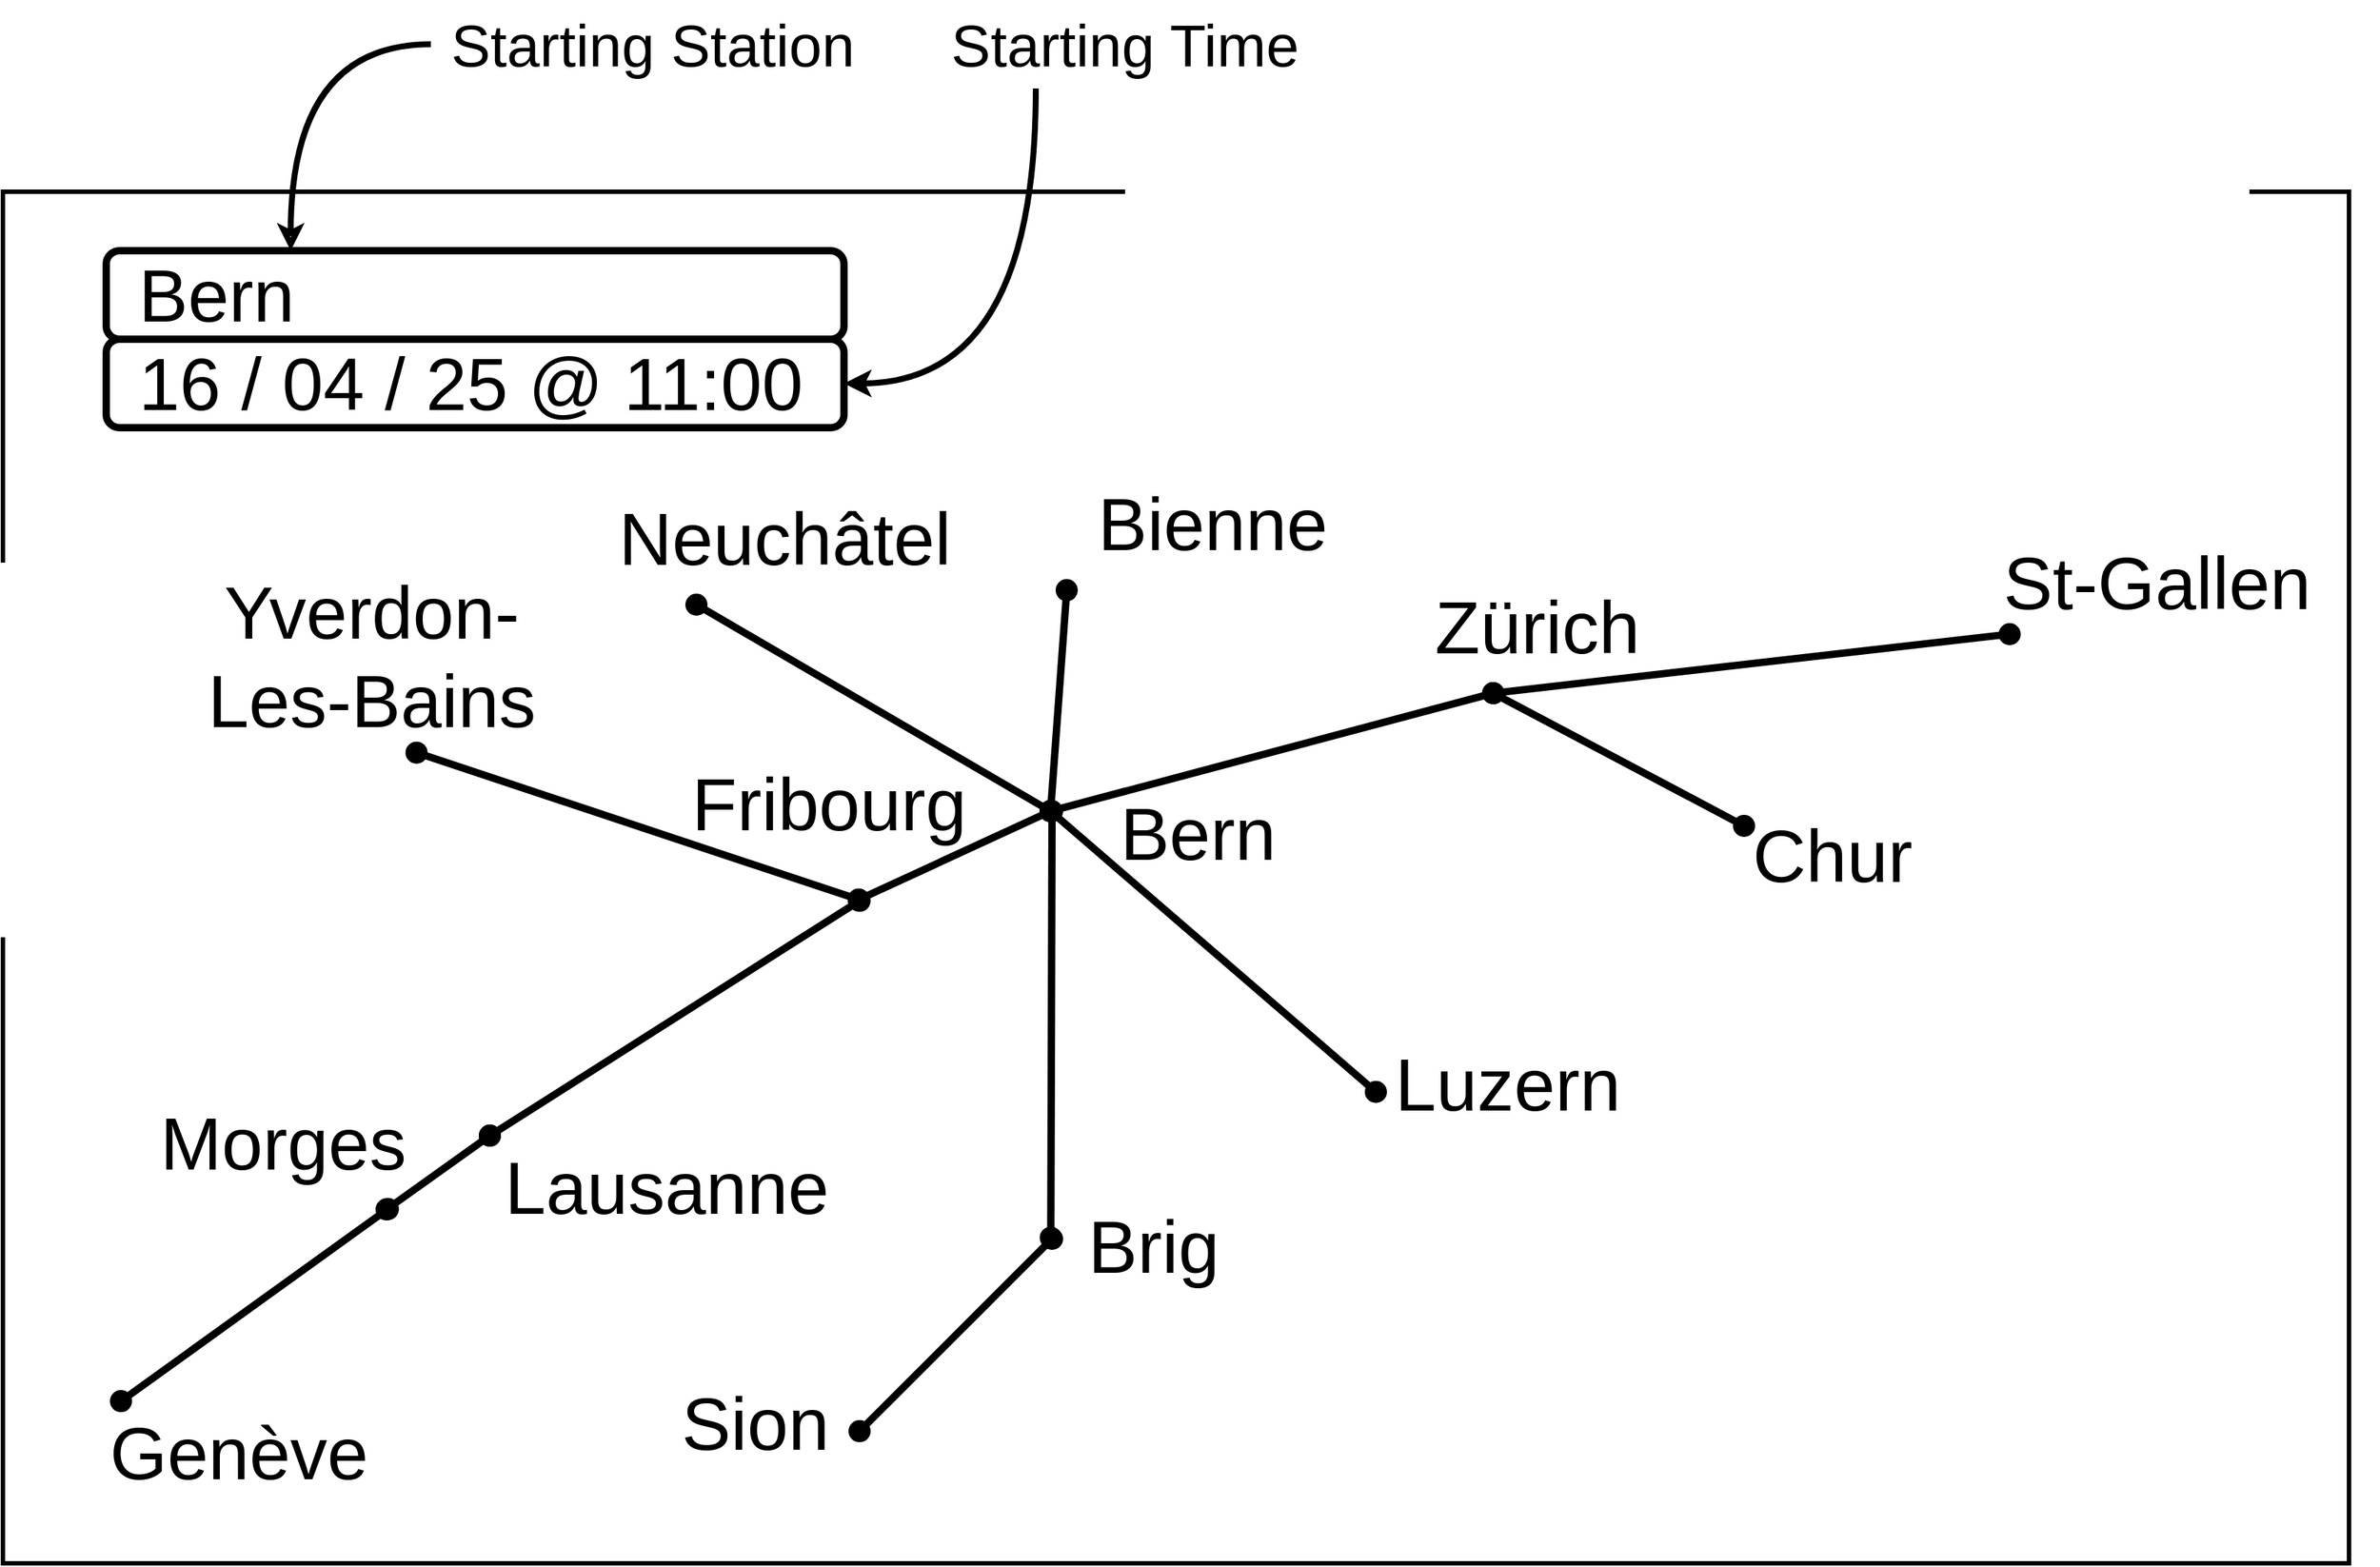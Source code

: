 <mxfile version="26.2.2">
  <diagram name="Page-1" id="QFavr57-UdfwdZ4FQssH">
    <mxGraphModel dx="3182" dy="1957" grid="1" gridSize="10" guides="1" tooltips="1" connect="1" arrows="1" fold="1" page="1" pageScale="1" pageWidth="850" pageHeight="1100" math="0" shadow="0">
      <root>
        <mxCell id="0" />
        <mxCell id="1" parent="0" />
        <mxCell id="px7jJO8oFTi3VKJdg5Cx-38" value="" style="rounded=0;whiteSpace=wrap;html=1;strokeWidth=3;" vertex="1" parent="1">
          <mxGeometry x="630" y="590" width="1590" height="930" as="geometry" />
        </mxCell>
        <mxCell id="px7jJO8oFTi3VKJdg5Cx-6" value="" style="endArrow=oval;html=1;rounded=0;exitX=0.044;exitY=0.872;exitDx=0;exitDy=0;exitPerimeter=0;entryX=0.343;entryY=0.648;entryDx=0;entryDy=0;entryPerimeter=0;strokeWidth=5;startArrow=oval;startFill=1;endFill=1;endSize=10;startSize=10;" edge="1" parent="1">
          <mxGeometry width="50" height="50" relative="1" as="geometry">
            <mxPoint x="710" y="1410.06" as="sourcePoint" />
            <mxPoint x="890.877" y="1279.76" as="targetPoint" />
          </mxGeometry>
        </mxCell>
        <mxCell id="px7jJO8oFTi3VKJdg5Cx-7" value="" style="endArrow=oval;html=1;rounded=0;exitX=0.044;exitY=0.872;exitDx=0;exitDy=0;exitPerimeter=0;strokeWidth=5;startArrow=oval;startFill=1;endFill=1;endSize=10;startSize=10;" edge="1" parent="1">
          <mxGeometry width="50" height="50" relative="1" as="geometry">
            <mxPoint x="890" y="1280.06" as="sourcePoint" />
            <mxPoint x="960" y="1230" as="targetPoint" />
          </mxGeometry>
        </mxCell>
        <mxCell id="px7jJO8oFTi3VKJdg5Cx-8" value="" style="endArrow=oval;html=1;rounded=0;exitX=0.044;exitY=0.872;exitDx=0;exitDy=0;exitPerimeter=0;strokeWidth=5;startArrow=oval;startFill=1;endFill=1;endSize=10;startSize=10;entryX=0.491;entryY=0.519;entryDx=0;entryDy=0;entryPerimeter=0;" edge="1" parent="1">
          <mxGeometry width="50" height="50" relative="1" as="geometry">
            <mxPoint x="960" y="1230.06" as="sourcePoint" />
            <mxPoint x="1210.555" y="1070.78" as="targetPoint" />
          </mxGeometry>
        </mxCell>
        <mxCell id="px7jJO8oFTi3VKJdg5Cx-9" value="" style="endArrow=oval;html=1;rounded=0;strokeWidth=5;startArrow=oval;startFill=1;endFill=1;endSize=10;startSize=10;exitX=0.352;exitY=0.457;exitDx=0;exitDy=0;exitPerimeter=0;" edge="1" parent="1">
          <mxGeometry width="50" height="50" relative="1" as="geometry">
            <mxPoint x="910.316" y="970.34" as="sourcePoint" />
            <mxPoint x="1210" y="1070" as="targetPoint" />
          </mxGeometry>
        </mxCell>
        <mxCell id="px7jJO8oFTi3VKJdg5Cx-10" value="" style="endArrow=oval;html=1;rounded=0;strokeWidth=5;startArrow=oval;startFill=1;endFill=1;endSize=10;startSize=10;exitX=0.352;exitY=0.457;exitDx=0;exitDy=0;exitPerimeter=0;" edge="1" parent="1">
          <mxGeometry width="50" height="50" relative="1" as="geometry">
            <mxPoint x="1210" y="1070" as="sourcePoint" />
            <mxPoint x="1340" y="1010" as="targetPoint" />
          </mxGeometry>
        </mxCell>
        <mxCell id="px7jJO8oFTi3VKJdg5Cx-11" value="" style="endArrow=oval;html=1;rounded=0;strokeWidth=5;startArrow=oval;startFill=1;endFill=1;endSize=10;startSize=10;exitX=0.352;exitY=0.457;exitDx=0;exitDy=0;exitPerimeter=0;" edge="1" parent="1">
          <mxGeometry width="50" height="50" relative="1" as="geometry">
            <mxPoint x="1100" y="870" as="sourcePoint" />
            <mxPoint x="1340" y="1010" as="targetPoint" />
          </mxGeometry>
        </mxCell>
        <mxCell id="px7jJO8oFTi3VKJdg5Cx-12" value="" style="endArrow=oval;html=1;rounded=0;strokeWidth=5;startArrow=oval;startFill=1;endFill=1;endSize=10;startSize=10;exitX=0.556;exitY=0.389;exitDx=0;exitDy=0;exitPerimeter=0;" edge="1" parent="1">
          <mxGeometry width="50" height="50" relative="1" as="geometry">
            <mxPoint x="1350.954" y="860.18" as="sourcePoint" />
            <mxPoint x="1340" y="1010" as="targetPoint" />
          </mxGeometry>
        </mxCell>
        <mxCell id="px7jJO8oFTi3VKJdg5Cx-13" value="" style="endArrow=oval;html=1;rounded=0;strokeWidth=5;startArrow=oval;startFill=1;endFill=1;endSize=10;startSize=10;exitX=0.556;exitY=0.389;exitDx=0;exitDy=0;exitPerimeter=0;entryX=0.551;entryY=0.66;entryDx=0;entryDy=0;entryPerimeter=0;" edge="1" parent="1">
          <mxGeometry width="50" height="50" relative="1" as="geometry">
            <mxPoint x="1341" y="1010" as="sourcePoint" />
            <mxPoint x="1340.154" y="1299.2" as="targetPoint" />
          </mxGeometry>
        </mxCell>
        <mxCell id="px7jJO8oFTi3VKJdg5Cx-14" value="" style="endArrow=oval;html=1;rounded=0;strokeWidth=5;startArrow=oval;startFill=1;endFill=1;endSize=10;startSize=10;exitX=0.556;exitY=0.389;exitDx=0;exitDy=0;exitPerimeter=0;entryX=0.491;entryY=0.741;entryDx=0;entryDy=0;entryPerimeter=0;" edge="1" parent="1">
          <mxGeometry width="50" height="50" relative="1" as="geometry">
            <mxPoint x="1341" y="1300" as="sourcePoint" />
            <mxPoint x="1210.555" y="1430.42" as="targetPoint" />
          </mxGeometry>
        </mxCell>
        <mxCell id="px7jJO8oFTi3VKJdg5Cx-15" value="" style="endArrow=oval;html=1;rounded=0;strokeWidth=5;startArrow=oval;startFill=1;endFill=1;endSize=10;startSize=10;exitX=0.653;exitY=0.599;exitDx=0;exitDy=0;exitPerimeter=0;entryX=0.491;entryY=0.741;entryDx=0;entryDy=0;entryPerimeter=0;" edge="1" parent="1">
          <mxGeometry width="50" height="50" relative="1" as="geometry">
            <mxPoint x="1560.473" y="1200.38" as="sourcePoint" />
            <mxPoint x="1340" y="1010" as="targetPoint" />
          </mxGeometry>
        </mxCell>
        <mxCell id="px7jJO8oFTi3VKJdg5Cx-16" value="" style="endArrow=oval;html=1;rounded=0;strokeWidth=5;startArrow=oval;startFill=1;endFill=1;endSize=10;startSize=10;" edge="1" parent="1">
          <mxGeometry width="50" height="50" relative="1" as="geometry">
            <mxPoint x="1340" y="1010" as="sourcePoint" />
            <mxPoint x="1640" y="930" as="targetPoint" />
          </mxGeometry>
        </mxCell>
        <mxCell id="px7jJO8oFTi3VKJdg5Cx-17" value="" style="endArrow=oval;html=1;rounded=0;strokeWidth=5;startArrow=oval;startFill=1;endFill=1;endSize=10;startSize=10;" edge="1" parent="1">
          <mxGeometry width="50" height="50" relative="1" as="geometry">
            <mxPoint x="1640" y="930" as="sourcePoint" />
            <mxPoint x="1990" y="890" as="targetPoint" />
          </mxGeometry>
        </mxCell>
        <mxCell id="px7jJO8oFTi3VKJdg5Cx-18" value="" style="endArrow=oval;html=1;rounded=0;strokeWidth=5;startArrow=oval;startFill=1;endFill=1;endSize=10;startSize=10;" edge="1" parent="1">
          <mxGeometry width="50" height="50" relative="1" as="geometry">
            <mxPoint x="1640" y="930" as="sourcePoint" />
            <mxPoint x="1810" y="1020" as="targetPoint" />
          </mxGeometry>
        </mxCell>
        <mxCell id="px7jJO8oFTi3VKJdg5Cx-19" value="&lt;font style=&quot;font-size: 50px;&quot;&gt;Genève&lt;/font&gt;" style="text;html=1;align=center;verticalAlign=middle;whiteSpace=wrap;rounded=0;" vertex="1" parent="1">
          <mxGeometry x="760" y="1430" width="60" height="30" as="geometry" />
        </mxCell>
        <mxCell id="px7jJO8oFTi3VKJdg5Cx-20" value="&lt;font style=&quot;font-size: 50px;&quot;&gt;Morges&lt;/font&gt;" style="text;html=1;align=center;verticalAlign=middle;whiteSpace=wrap;rounded=0;" vertex="1" parent="1">
          <mxGeometry x="790" y="1220" width="60" height="30" as="geometry" />
        </mxCell>
        <mxCell id="px7jJO8oFTi3VKJdg5Cx-21" value="&lt;font style=&quot;font-size: 50px;&quot;&gt;Lausanne&lt;/font&gt;" style="text;html=1;align=center;verticalAlign=middle;whiteSpace=wrap;rounded=0;" vertex="1" parent="1">
          <mxGeometry x="1050" y="1250" width="60" height="30" as="geometry" />
        </mxCell>
        <mxCell id="px7jJO8oFTi3VKJdg5Cx-24" value="&lt;font style=&quot;font-size: 50px;&quot;&gt;Yverdon-&lt;/font&gt;&lt;div&gt;&lt;font style=&quot;font-size: 50px;&quot;&gt;Les-Bains&lt;/font&gt;&lt;/div&gt;" style="text;html=1;align=center;verticalAlign=middle;whiteSpace=wrap;rounded=0;" vertex="1" parent="1">
          <mxGeometry x="730" y="890" width="300" height="30" as="geometry" />
        </mxCell>
        <mxCell id="px7jJO8oFTi3VKJdg5Cx-25" value="&lt;span style=&quot;font-size: 50px;&quot;&gt;Fribourg&lt;/span&gt;" style="text;html=1;align=center;verticalAlign=middle;whiteSpace=wrap;rounded=0;" vertex="1" parent="1">
          <mxGeometry x="1040" y="990" width="300" height="30" as="geometry" />
        </mxCell>
        <mxCell id="px7jJO8oFTi3VKJdg5Cx-26" value="&lt;span style=&quot;font-size: 50px;&quot;&gt;Neuchâtel&lt;/span&gt;" style="text;html=1;align=center;verticalAlign=middle;whiteSpace=wrap;rounded=0;" vertex="1" parent="1">
          <mxGeometry x="1010" y="810" width="300" height="30" as="geometry" />
        </mxCell>
        <mxCell id="px7jJO8oFTi3VKJdg5Cx-27" value="&lt;span style=&quot;font-size: 50px;&quot;&gt;B&lt;/span&gt;&lt;span style=&quot;color: rgba(0, 0, 0, 0); font-family: monospace; font-size: 0px; text-align: start; text-wrap-mode: nowrap;&quot;&gt;%3CmxGraphModel%3E%3Croot%3E%3CmxCell%20id%3D%220%22%2F%3E%3CmxCell%20id%3D%221%22%20parent%3D%220%22%2F%3E%3CmxCell%20id%3D%222%22%20value%3D%22%26lt%3Bspan%20style%3D%26quot%3Bfont-size%3A%2050px%3B%26quot%3B%26gt%3BNeuch%C3%A2tel%26lt%3B%2Fspan%26gt%3B%22%20style%3D%22text%3Bhtml%3D1%3Balign%3Dcenter%3BverticalAlign%3Dmiddle%3BwhiteSpace%3Dwrap%3Brounded%3D0%3B%22%20vertex%3D%221%22%20parent%3D%221%22%3E%3CmxGeometry%20x%3D%221010%22%20y%3D%22810%22%20width%3D%22300%22%20height%3D%2230%22%20as%3D%22geometry%22%2F%3E%3C%2FmxCell%3E%3C%2Froot%3E%3C%2FmxGraphModel%3E&lt;/span&gt;&lt;span style=&quot;font-size: 50px;&quot;&gt;ienne&lt;/span&gt;" style="text;html=1;align=center;verticalAlign=middle;whiteSpace=wrap;rounded=0;" vertex="1" parent="1">
          <mxGeometry x="1300" y="800" width="300" height="30" as="geometry" />
        </mxCell>
        <mxCell id="px7jJO8oFTi3VKJdg5Cx-28" value="&lt;span style=&quot;font-size: 50px;&quot;&gt;Bern&lt;/span&gt;" style="text;html=1;align=center;verticalAlign=middle;whiteSpace=wrap;rounded=0;" vertex="1" parent="1">
          <mxGeometry x="1290" y="1010" width="300" height="30" as="geometry" />
        </mxCell>
        <mxCell id="px7jJO8oFTi3VKJdg5Cx-29" value="&lt;span style=&quot;font-size: 50px;&quot;&gt;Luzern&lt;/span&gt;" style="text;html=1;align=center;verticalAlign=middle;whiteSpace=wrap;rounded=0;" vertex="1" parent="1">
          <mxGeometry x="1500" y="1180" width="300" height="30" as="geometry" />
        </mxCell>
        <mxCell id="px7jJO8oFTi3VKJdg5Cx-30" value="&lt;span style=&quot;font-size: 50px;&quot;&gt;Brig&lt;/span&gt;" style="text;html=1;align=center;verticalAlign=middle;whiteSpace=wrap;rounded=0;" vertex="1" parent="1">
          <mxGeometry x="1260" y="1290" width="300" height="30" as="geometry" />
        </mxCell>
        <mxCell id="px7jJO8oFTi3VKJdg5Cx-31" value="&lt;span style=&quot;font-size: 50px;&quot;&gt;Sion&lt;/span&gt;" style="text;html=1;align=center;verticalAlign=middle;whiteSpace=wrap;rounded=0;" vertex="1" parent="1">
          <mxGeometry x="990" y="1410" width="300" height="30" as="geometry" />
        </mxCell>
        <mxCell id="px7jJO8oFTi3VKJdg5Cx-32" value="&lt;span style=&quot;font-size: 50px;&quot;&gt;Zürich&lt;/span&gt;" style="text;html=1;align=center;verticalAlign=middle;whiteSpace=wrap;rounded=0;" vertex="1" parent="1">
          <mxGeometry x="1520" y="870" width="300" height="30" as="geometry" />
        </mxCell>
        <mxCell id="px7jJO8oFTi3VKJdg5Cx-33" value="&lt;span style=&quot;font-size: 50px;&quot;&gt;Chur&lt;/span&gt;" style="text;html=1;align=center;verticalAlign=middle;whiteSpace=wrap;rounded=0;" vertex="1" parent="1">
          <mxGeometry x="1720" y="1025" width="300" height="30" as="geometry" />
        </mxCell>
        <mxCell id="px7jJO8oFTi3VKJdg5Cx-34" value="&lt;span style=&quot;font-size: 50px;&quot;&gt;St-Gallen&lt;/span&gt;" style="text;html=1;align=center;verticalAlign=middle;whiteSpace=wrap;rounded=0;" vertex="1" parent="1">
          <mxGeometry x="1940" y="840" width="300" height="30" as="geometry" />
        </mxCell>
        <mxCell id="px7jJO8oFTi3VKJdg5Cx-39" style="edgeStyle=orthogonalEdgeStyle;rounded=0;orthogonalLoop=1;jettySize=auto;html=1;exitX=0.25;exitY=0;exitDx=0;exitDy=0;startArrow=classic;startFill=0;curved=1;strokeWidth=4;endArrow=none;" edge="1" parent="1" source="px7jJO8oFTi3VKJdg5Cx-36" target="px7jJO8oFTi3VKJdg5Cx-41">
          <mxGeometry relative="1" as="geometry">
            <mxPoint x="610" y="360" as="targetPoint" />
            <Array as="points">
              <mxPoint x="825" y="490" />
            </Array>
          </mxGeometry>
        </mxCell>
        <mxCell id="px7jJO8oFTi3VKJdg5Cx-36" value="&lt;blockquote style=&quot;margin: 0px 0px 0px 20px; border: none; padding: 0px;&quot;&gt;&lt;font style=&quot;font-size: 50px;&quot;&gt;Bern&lt;/font&gt;&lt;/blockquote&gt;" style="rounded=1;whiteSpace=wrap;html=1;align=left;strokeWidth=5;" vertex="1" parent="1">
          <mxGeometry x="700" y="630" width="500" height="60" as="geometry" />
        </mxCell>
        <mxCell id="px7jJO8oFTi3VKJdg5Cx-37" value="&lt;blockquote style=&quot;margin: 0px 0px 0px 20px; border: none; padding: 0px;&quot;&gt;&lt;font style=&quot;font-size: 50px;&quot;&gt;16 / 04 / 25 @ 11:00&lt;/font&gt;&lt;/blockquote&gt;" style="rounded=1;whiteSpace=wrap;html=1;align=left;strokeWidth=5;" vertex="1" parent="1">
          <mxGeometry x="700" y="690" width="500" height="60" as="geometry" />
        </mxCell>
        <mxCell id="px7jJO8oFTi3VKJdg5Cx-41" value="&lt;font style=&quot;font-size: 40px;&quot;&gt;Starting Station&lt;/font&gt;" style="text;html=1;align=center;verticalAlign=middle;resizable=0;points=[];autosize=1;strokeColor=none;fillColor=none;" vertex="1" parent="1">
          <mxGeometry x="920" y="460" width="300" height="60" as="geometry" />
        </mxCell>
        <mxCell id="px7jJO8oFTi3VKJdg5Cx-43" style="edgeStyle=orthogonalEdgeStyle;rounded=0;orthogonalLoop=1;jettySize=auto;html=1;entryX=1;entryY=0.5;entryDx=0;entryDy=0;curved=1;strokeWidth=4;" edge="1" parent="1" source="px7jJO8oFTi3VKJdg5Cx-42" target="px7jJO8oFTi3VKJdg5Cx-37">
          <mxGeometry relative="1" as="geometry">
            <Array as="points">
              <mxPoint x="1330" y="720" />
            </Array>
          </mxGeometry>
        </mxCell>
        <mxCell id="px7jJO8oFTi3VKJdg5Cx-42" value="&lt;font style=&quot;font-size: 40px;&quot;&gt;Starting Time&lt;/font&gt;" style="text;html=1;align=center;verticalAlign=middle;resizable=0;points=[];autosize=1;strokeColor=none;fillColor=none;" vertex="1" parent="1">
          <mxGeometry x="1260" y="460" width="260" height="60" as="geometry" />
        </mxCell>
      </root>
    </mxGraphModel>
  </diagram>
</mxfile>

